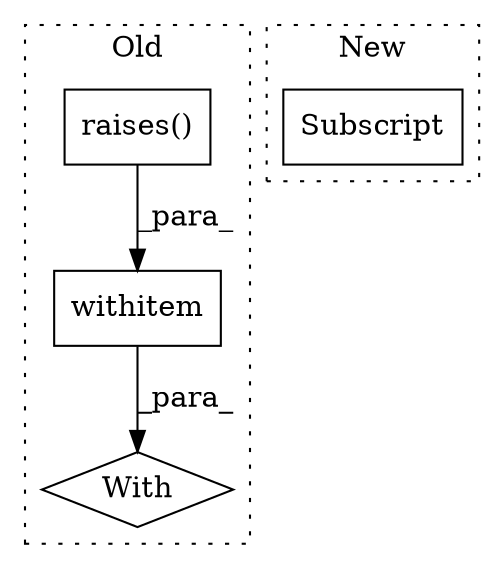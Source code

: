 digraph G {
subgraph cluster0 {
1 [label="raises()" a="75" s="4780,4806" l="14,1" shape="box"];
3 [label="withitem" a="49" s="4780" l="6" shape="box"];
4 [label="With" a="39" s="4775,4786" l="5,42" shape="diamond"];
label = "Old";
style="dotted";
}
subgraph cluster1 {
2 [label="Subscript" a="63" s="5082,0" l="12,0" shape="box"];
label = "New";
style="dotted";
}
1 -> 3 [label="_para_"];
3 -> 4 [label="_para_"];
}